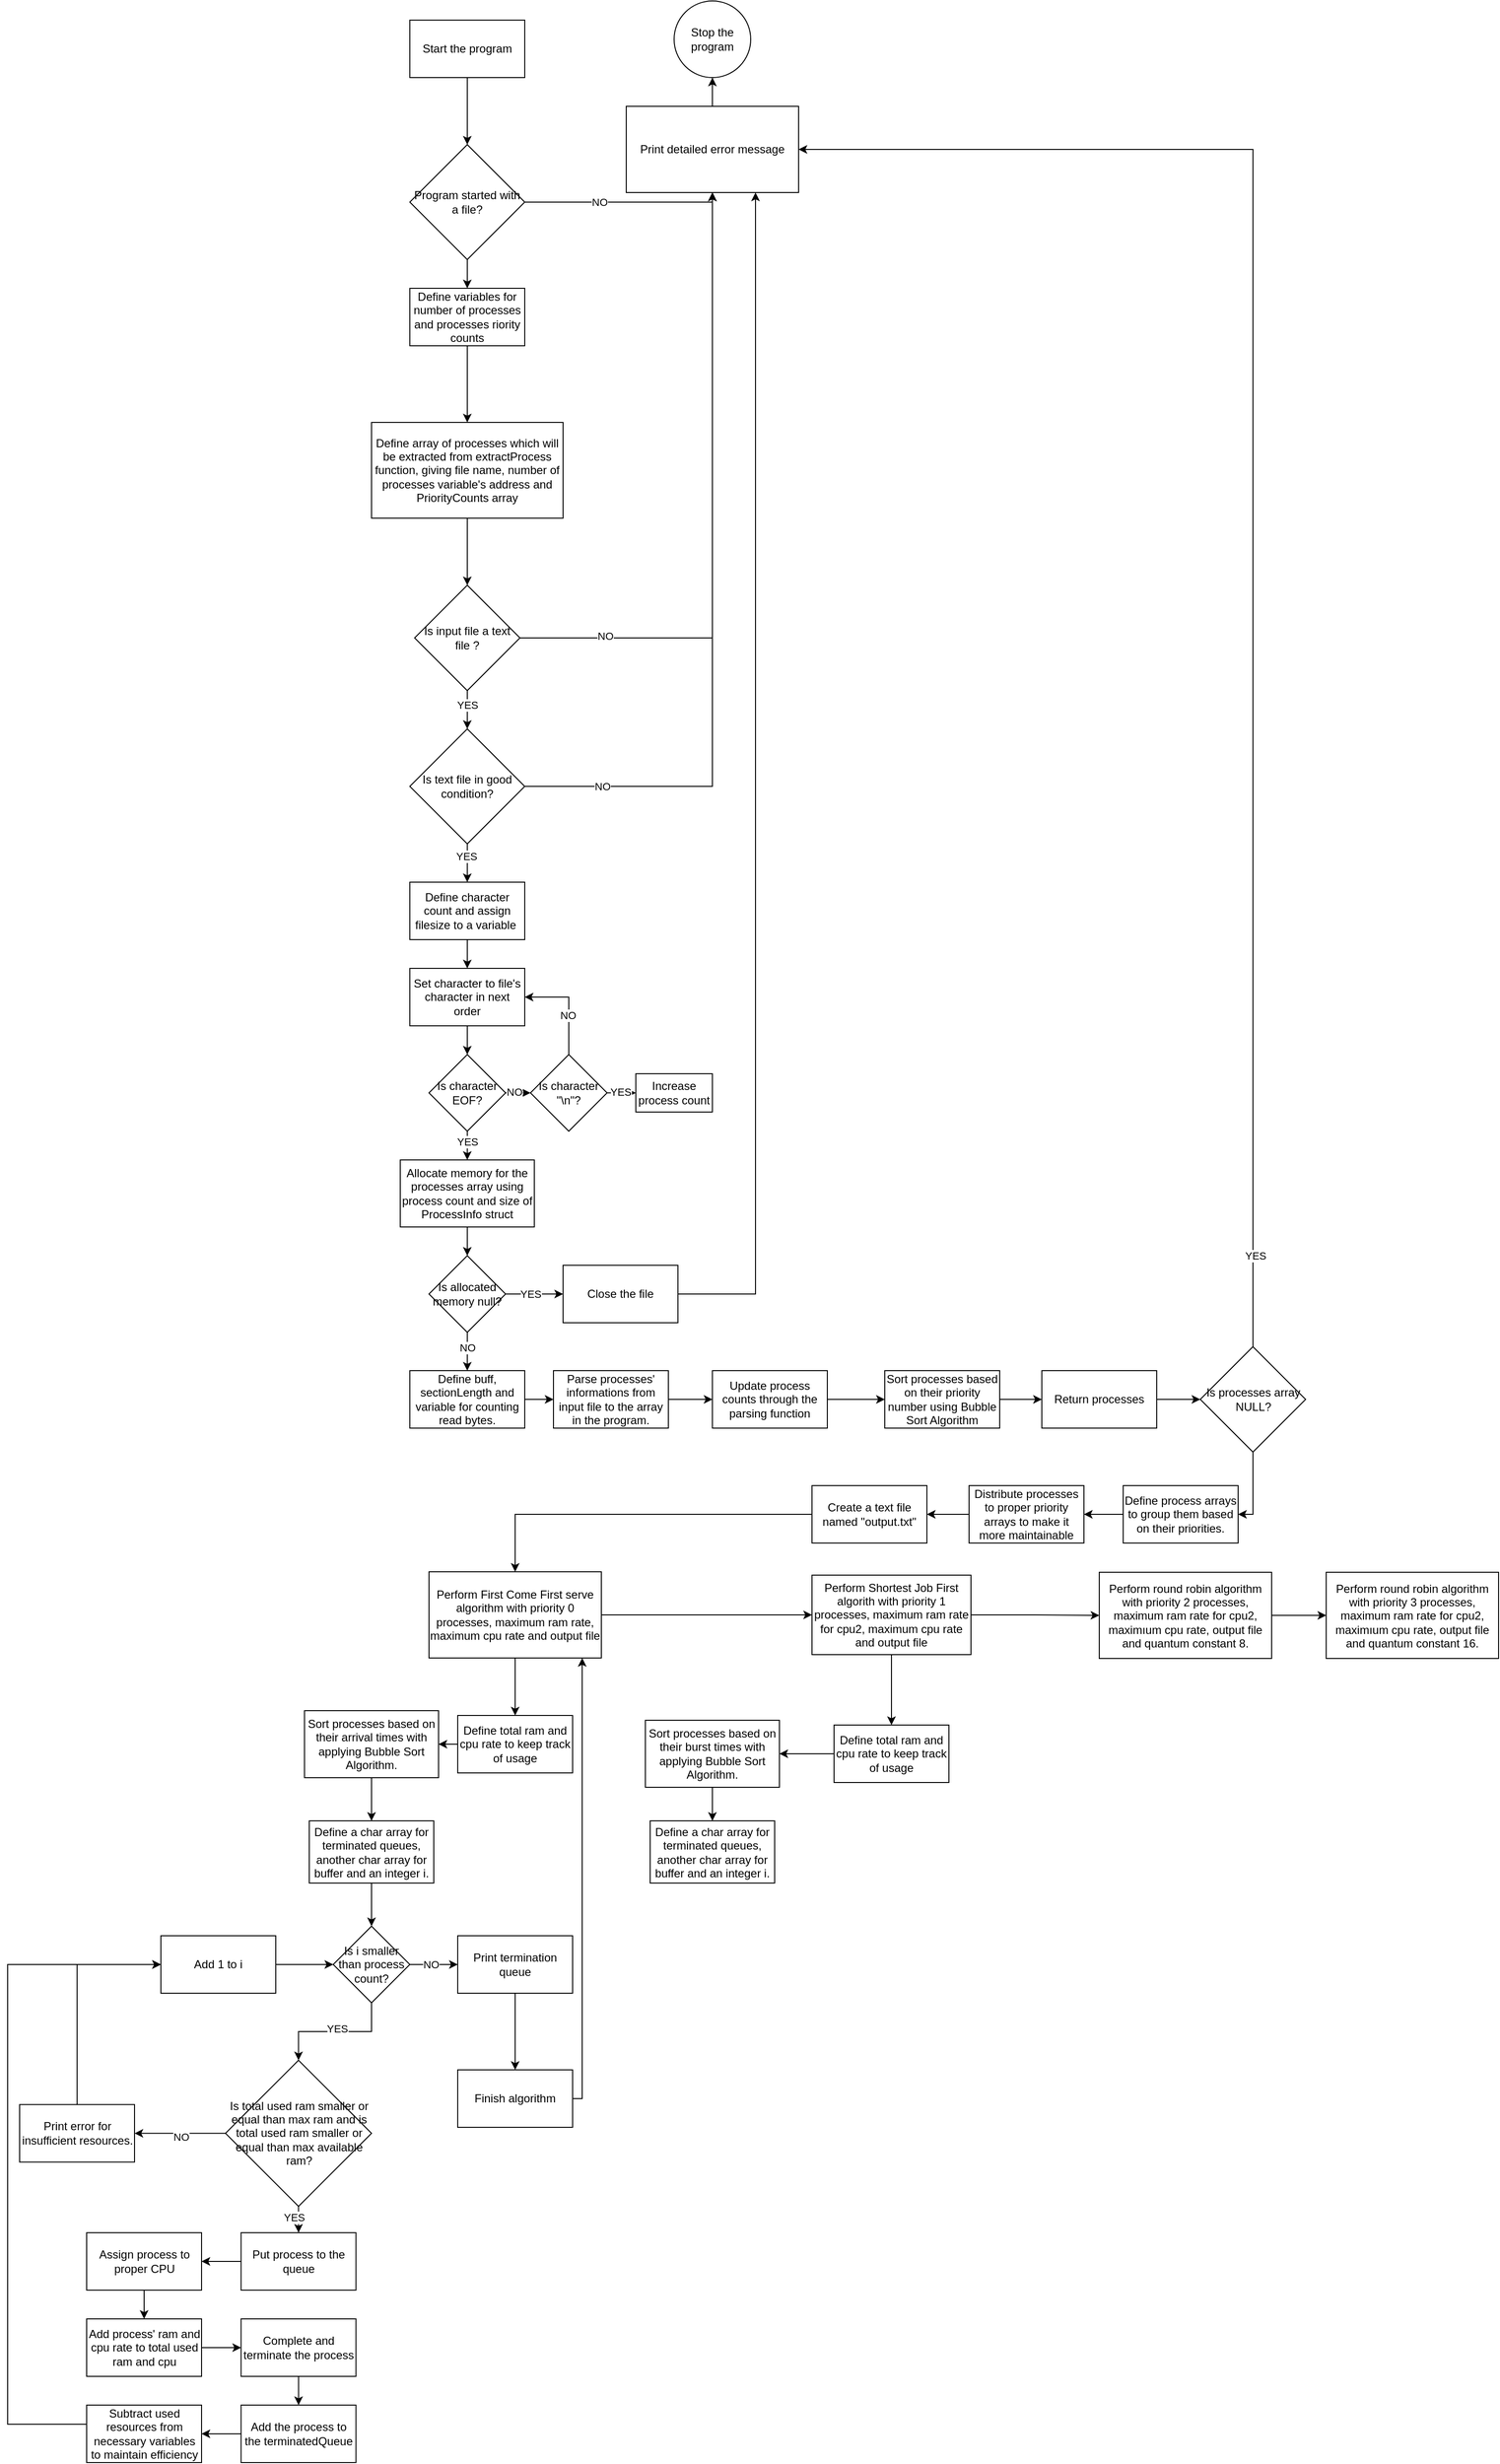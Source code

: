 <mxfile version="24.4.0" type="device">
  <diagram name="Page-1" id="S_q_hAhe5GKeTH7Nttn9">
    <mxGraphModel dx="1585" dy="937" grid="1" gridSize="10" guides="1" tooltips="1" connect="1" arrows="1" fold="1" page="1" pageScale="1" pageWidth="827" pageHeight="1169" math="0" shadow="0">
      <root>
        <mxCell id="0" />
        <mxCell id="1" parent="0" />
        <mxCell id="8O5WfbR8zbWffjnatt95-4" value="" style="edgeStyle=orthogonalEdgeStyle;rounded=0;orthogonalLoop=1;jettySize=auto;html=1;" parent="1" source="8O5WfbR8zbWffjnatt95-1" target="8O5WfbR8zbWffjnatt95-3" edge="1">
          <mxGeometry relative="1" as="geometry" />
        </mxCell>
        <mxCell id="8O5WfbR8zbWffjnatt95-1" value="Start the program" style="rounded=0;whiteSpace=wrap;html=1;" parent="1" vertex="1">
          <mxGeometry x="360" y="40" width="120" height="60" as="geometry" />
        </mxCell>
        <mxCell id="8O5WfbR8zbWffjnatt95-9" value="" style="edgeStyle=orthogonalEdgeStyle;rounded=0;orthogonalLoop=1;jettySize=auto;html=1;" parent="1" source="8O5WfbR8zbWffjnatt95-3" target="8O5WfbR8zbWffjnatt95-8" edge="1">
          <mxGeometry relative="1" as="geometry" />
        </mxCell>
        <mxCell id="8O5WfbR8zbWffjnatt95-64" style="edgeStyle=orthogonalEdgeStyle;rounded=0;orthogonalLoop=1;jettySize=auto;html=1;entryX=0.5;entryY=1;entryDx=0;entryDy=0;" parent="1" source="8O5WfbR8zbWffjnatt95-3" target="8O5WfbR8zbWffjnatt95-62" edge="1">
          <mxGeometry relative="1" as="geometry">
            <Array as="points">
              <mxPoint x="676" y="230" />
            </Array>
          </mxGeometry>
        </mxCell>
        <mxCell id="8O5WfbR8zbWffjnatt95-65" value="NO" style="edgeLabel;html=1;align=center;verticalAlign=middle;resizable=0;points=[];" parent="8O5WfbR8zbWffjnatt95-64" vertex="1" connectable="0">
          <mxGeometry x="-0.243" relative="1" as="geometry">
            <mxPoint as="offset" />
          </mxGeometry>
        </mxCell>
        <mxCell id="8O5WfbR8zbWffjnatt95-3" value="Program started with a file?" style="rhombus;whiteSpace=wrap;html=1;rounded=0;" parent="1" vertex="1">
          <mxGeometry x="360" y="170" width="120" height="120" as="geometry" />
        </mxCell>
        <mxCell id="8O5WfbR8zbWffjnatt95-11" value="" style="edgeStyle=orthogonalEdgeStyle;rounded=0;orthogonalLoop=1;jettySize=auto;html=1;" parent="1" source="8O5WfbR8zbWffjnatt95-8" target="8O5WfbR8zbWffjnatt95-10" edge="1">
          <mxGeometry relative="1" as="geometry" />
        </mxCell>
        <mxCell id="8O5WfbR8zbWffjnatt95-8" value="Define variables for number of processes and processes riority counts" style="whiteSpace=wrap;html=1;rounded=0;" parent="1" vertex="1">
          <mxGeometry x="360" y="320" width="120" height="60" as="geometry" />
        </mxCell>
        <mxCell id="8O5WfbR8zbWffjnatt95-13" value="" style="edgeStyle=orthogonalEdgeStyle;rounded=0;orthogonalLoop=1;jettySize=auto;html=1;" parent="1" source="8O5WfbR8zbWffjnatt95-10" target="8O5WfbR8zbWffjnatt95-12" edge="1">
          <mxGeometry relative="1" as="geometry" />
        </mxCell>
        <mxCell id="8O5WfbR8zbWffjnatt95-10" value="Define array of processes which will be extracted from extractProcess function, giving file name, number of processes variable&#39;s address and PriorityCounts array" style="whiteSpace=wrap;html=1;rounded=0;" parent="1" vertex="1">
          <mxGeometry x="320" y="460" width="200" height="100" as="geometry" />
        </mxCell>
        <mxCell id="8O5WfbR8zbWffjnatt95-17" value="" style="edgeStyle=orthogonalEdgeStyle;rounded=0;orthogonalLoop=1;jettySize=auto;html=1;entryX=0.5;entryY=1;entryDx=0;entryDy=0;" parent="1" source="8O5WfbR8zbWffjnatt95-12" target="8O5WfbR8zbWffjnatt95-62" edge="1">
          <mxGeometry relative="1" as="geometry">
            <mxPoint x="506" y="690" as="targetPoint" />
          </mxGeometry>
        </mxCell>
        <mxCell id="xDgsFRM5nRUjccw4thwC-38" value="NO" style="edgeLabel;html=1;align=center;verticalAlign=middle;resizable=0;points=[];" vertex="1" connectable="0" parent="8O5WfbR8zbWffjnatt95-17">
          <mxGeometry x="-0.735" y="2" relative="1" as="geometry">
            <mxPoint x="1" as="offset" />
          </mxGeometry>
        </mxCell>
        <mxCell id="8O5WfbR8zbWffjnatt95-21" value="" style="edgeStyle=orthogonalEdgeStyle;rounded=0;orthogonalLoop=1;jettySize=auto;html=1;" parent="1" source="8O5WfbR8zbWffjnatt95-12" target="8O5WfbR8zbWffjnatt95-20" edge="1">
          <mxGeometry relative="1" as="geometry" />
        </mxCell>
        <mxCell id="8O5WfbR8zbWffjnatt95-29" value="YES" style="edgeLabel;html=1;align=center;verticalAlign=middle;resizable=0;points=[];" parent="8O5WfbR8zbWffjnatt95-21" vertex="1" connectable="0">
          <mxGeometry x="-0.271" y="-5" relative="1" as="geometry">
            <mxPoint x="5" as="offset" />
          </mxGeometry>
        </mxCell>
        <mxCell id="8O5WfbR8zbWffjnatt95-12" value="Is input file a text file ?" style="rhombus;whiteSpace=wrap;html=1;rounded=0;" parent="1" vertex="1">
          <mxGeometry x="365" y="630" width="110" height="110" as="geometry" />
        </mxCell>
        <mxCell id="8O5WfbR8zbWffjnatt95-24" value="" style="edgeStyle=orthogonalEdgeStyle;rounded=0;orthogonalLoop=1;jettySize=auto;html=1;entryX=0.5;entryY=1;entryDx=0;entryDy=0;exitX=1;exitY=0.5;exitDx=0;exitDy=0;" parent="1" source="8O5WfbR8zbWffjnatt95-20" target="8O5WfbR8zbWffjnatt95-62" edge="1">
          <mxGeometry relative="1" as="geometry">
            <mxPoint x="506" y="835" as="targetPoint" />
            <Array as="points">
              <mxPoint x="676" y="840" />
            </Array>
          </mxGeometry>
        </mxCell>
        <mxCell id="8O5WfbR8zbWffjnatt95-26" value="NO" style="edgeLabel;html=1;align=center;verticalAlign=middle;resizable=0;points=[];" parent="8O5WfbR8zbWffjnatt95-24" vertex="1" connectable="0">
          <mxGeometry x="-0.625" relative="1" as="geometry">
            <mxPoint x="-72" as="offset" />
          </mxGeometry>
        </mxCell>
        <mxCell id="8O5WfbR8zbWffjnatt95-31" value="" style="edgeStyle=orthogonalEdgeStyle;rounded=0;orthogonalLoop=1;jettySize=auto;html=1;" parent="1" source="8O5WfbR8zbWffjnatt95-20" target="8O5WfbR8zbWffjnatt95-30" edge="1">
          <mxGeometry relative="1" as="geometry" />
        </mxCell>
        <mxCell id="8O5WfbR8zbWffjnatt95-32" value="YES" style="edgeLabel;html=1;align=center;verticalAlign=middle;resizable=0;points=[];" parent="8O5WfbR8zbWffjnatt95-31" vertex="1" connectable="0">
          <mxGeometry x="-0.38" y="-1" relative="1" as="geometry">
            <mxPoint as="offset" />
          </mxGeometry>
        </mxCell>
        <mxCell id="8O5WfbR8zbWffjnatt95-20" value="Is text file in good condition?" style="rhombus;whiteSpace=wrap;html=1;rounded=0;" parent="1" vertex="1">
          <mxGeometry x="360" y="780" width="120" height="120" as="geometry" />
        </mxCell>
        <mxCell id="8O5WfbR8zbWffjnatt95-5" value="Stop the program" style="ellipse;whiteSpace=wrap;html=1;rounded=0;" parent="1" vertex="1">
          <mxGeometry x="636" y="20" width="80" height="80" as="geometry" />
        </mxCell>
        <mxCell id="8O5WfbR8zbWffjnatt95-42" value="" style="edgeStyle=orthogonalEdgeStyle;rounded=0;orthogonalLoop=1;jettySize=auto;html=1;" parent="1" source="8O5WfbR8zbWffjnatt95-30" target="8O5WfbR8zbWffjnatt95-41" edge="1">
          <mxGeometry relative="1" as="geometry" />
        </mxCell>
        <mxCell id="8O5WfbR8zbWffjnatt95-30" value="Define character count and assign filesize to a variable&amp;nbsp;" style="whiteSpace=wrap;html=1;rounded=0;" parent="1" vertex="1">
          <mxGeometry x="360" y="940" width="120" height="60" as="geometry" />
        </mxCell>
        <mxCell id="8O5WfbR8zbWffjnatt95-44" value="" style="edgeStyle=orthogonalEdgeStyle;rounded=0;orthogonalLoop=1;jettySize=auto;html=1;" parent="1" source="8O5WfbR8zbWffjnatt95-41" target="8O5WfbR8zbWffjnatt95-43" edge="1">
          <mxGeometry relative="1" as="geometry" />
        </mxCell>
        <mxCell id="8O5WfbR8zbWffjnatt95-41" value="Set character to file&#39;s character in next order" style="whiteSpace=wrap;html=1;rounded=0;" parent="1" vertex="1">
          <mxGeometry x="360" y="1030" width="120" height="60" as="geometry" />
        </mxCell>
        <mxCell id="8O5WfbR8zbWffjnatt95-46" value="" style="edgeStyle=orthogonalEdgeStyle;rounded=0;orthogonalLoop=1;jettySize=auto;html=1;" parent="1" source="8O5WfbR8zbWffjnatt95-43" target="8O5WfbR8zbWffjnatt95-45" edge="1">
          <mxGeometry relative="1" as="geometry" />
        </mxCell>
        <mxCell id="8O5WfbR8zbWffjnatt95-49" value="NO" style="edgeLabel;html=1;align=center;verticalAlign=middle;resizable=0;points=[];" parent="8O5WfbR8zbWffjnatt95-46" vertex="1" connectable="0">
          <mxGeometry x="0.377" y="1" relative="1" as="geometry">
            <mxPoint as="offset" />
          </mxGeometry>
        </mxCell>
        <mxCell id="8O5WfbR8zbWffjnatt95-54" value="" style="edgeStyle=orthogonalEdgeStyle;rounded=0;orthogonalLoop=1;jettySize=auto;html=1;entryX=0.5;entryY=0;entryDx=0;entryDy=0;" parent="1" source="8O5WfbR8zbWffjnatt95-43" target="8O5WfbR8zbWffjnatt95-53" edge="1">
          <mxGeometry relative="1" as="geometry">
            <mxPoint x="420" y="1240" as="targetPoint" />
          </mxGeometry>
        </mxCell>
        <mxCell id="8O5WfbR8zbWffjnatt95-55" value="YES" style="edgeLabel;html=1;align=center;verticalAlign=middle;resizable=0;points=[];" parent="8O5WfbR8zbWffjnatt95-54" vertex="1" connectable="0">
          <mxGeometry x="-0.258" relative="1" as="geometry">
            <mxPoint y="-8" as="offset" />
          </mxGeometry>
        </mxCell>
        <mxCell id="8O5WfbR8zbWffjnatt95-43" value="Is character EOF?" style="rhombus;whiteSpace=wrap;html=1;rounded=0;" parent="1" vertex="1">
          <mxGeometry x="380" y="1120" width="80" height="80" as="geometry" />
        </mxCell>
        <mxCell id="8O5WfbR8zbWffjnatt95-47" style="edgeStyle=orthogonalEdgeStyle;rounded=0;orthogonalLoop=1;jettySize=auto;html=1;entryX=1;entryY=0.5;entryDx=0;entryDy=0;" parent="1" source="8O5WfbR8zbWffjnatt95-45" target="8O5WfbR8zbWffjnatt95-41" edge="1">
          <mxGeometry relative="1" as="geometry">
            <Array as="points">
              <mxPoint x="526" y="1060" />
            </Array>
          </mxGeometry>
        </mxCell>
        <mxCell id="8O5WfbR8zbWffjnatt95-48" value="NO" style="edgeLabel;html=1;align=center;verticalAlign=middle;resizable=0;points=[];" parent="8O5WfbR8zbWffjnatt95-47" vertex="1" connectable="0">
          <mxGeometry x="-0.221" y="1" relative="1" as="geometry">
            <mxPoint as="offset" />
          </mxGeometry>
        </mxCell>
        <mxCell id="8O5WfbR8zbWffjnatt95-51" value="" style="edgeStyle=orthogonalEdgeStyle;rounded=0;orthogonalLoop=1;jettySize=auto;html=1;" parent="1" source="8O5WfbR8zbWffjnatt95-45" target="8O5WfbR8zbWffjnatt95-50" edge="1">
          <mxGeometry relative="1" as="geometry" />
        </mxCell>
        <mxCell id="8O5WfbR8zbWffjnatt95-52" value="YES" style="edgeLabel;html=1;align=center;verticalAlign=middle;resizable=0;points=[];" parent="8O5WfbR8zbWffjnatt95-51" vertex="1" connectable="0">
          <mxGeometry x="-0.467" y="1" relative="1" as="geometry">
            <mxPoint as="offset" />
          </mxGeometry>
        </mxCell>
        <mxCell id="8O5WfbR8zbWffjnatt95-45" value="Is character &quot;\n&quot;?" style="rhombus;whiteSpace=wrap;html=1;rounded=0;" parent="1" vertex="1">
          <mxGeometry x="486" y="1120" width="80" height="80" as="geometry" />
        </mxCell>
        <mxCell id="8O5WfbR8zbWffjnatt95-50" value="Increase process count" style="whiteSpace=wrap;html=1;rounded=0;" parent="1" vertex="1">
          <mxGeometry x="596" y="1140" width="80" height="40" as="geometry" />
        </mxCell>
        <mxCell id="8O5WfbR8zbWffjnatt95-57" value="" style="edgeStyle=orthogonalEdgeStyle;rounded=0;orthogonalLoop=1;jettySize=auto;html=1;" parent="1" source="8O5WfbR8zbWffjnatt95-53" target="8O5WfbR8zbWffjnatt95-56" edge="1">
          <mxGeometry relative="1" as="geometry" />
        </mxCell>
        <mxCell id="8O5WfbR8zbWffjnatt95-53" value="Allocate memory for the processes array using process count and size of ProcessInfo struct" style="whiteSpace=wrap;html=1;rounded=0;" parent="1" vertex="1">
          <mxGeometry x="350" y="1230" width="140" height="70" as="geometry" />
        </mxCell>
        <mxCell id="8O5WfbR8zbWffjnatt95-59" value="" style="edgeStyle=orthogonalEdgeStyle;rounded=0;orthogonalLoop=1;jettySize=auto;html=1;" parent="1" source="8O5WfbR8zbWffjnatt95-56" target="8O5WfbR8zbWffjnatt95-58" edge="1">
          <mxGeometry relative="1" as="geometry" />
        </mxCell>
        <mxCell id="8O5WfbR8zbWffjnatt95-61" value="YES" style="edgeLabel;html=1;align=center;verticalAlign=middle;resizable=0;points=[];" parent="8O5WfbR8zbWffjnatt95-59" vertex="1" connectable="0">
          <mxGeometry x="-0.333" y="3" relative="1" as="geometry">
            <mxPoint x="6" y="3" as="offset" />
          </mxGeometry>
        </mxCell>
        <mxCell id="8O5WfbR8zbWffjnatt95-67" value="" style="edgeStyle=orthogonalEdgeStyle;rounded=0;orthogonalLoop=1;jettySize=auto;html=1;" parent="1" source="8O5WfbR8zbWffjnatt95-56" target="8O5WfbR8zbWffjnatt95-66" edge="1">
          <mxGeometry relative="1" as="geometry" />
        </mxCell>
        <mxCell id="8O5WfbR8zbWffjnatt95-68" value="NO" style="edgeLabel;html=1;align=center;verticalAlign=middle;resizable=0;points=[];" parent="8O5WfbR8zbWffjnatt95-67" vertex="1" connectable="0">
          <mxGeometry x="-0.19" relative="1" as="geometry">
            <mxPoint as="offset" />
          </mxGeometry>
        </mxCell>
        <mxCell id="8O5WfbR8zbWffjnatt95-56" value="Is allocated memory null?" style="rhombus;whiteSpace=wrap;html=1;rounded=0;" parent="1" vertex="1">
          <mxGeometry x="380" y="1330" width="80" height="80" as="geometry" />
        </mxCell>
        <mxCell id="8O5WfbR8zbWffjnatt95-60" style="edgeStyle=orthogonalEdgeStyle;rounded=0;orthogonalLoop=1;jettySize=auto;html=1;entryX=0.75;entryY=1;entryDx=0;entryDy=0;" parent="1" source="8O5WfbR8zbWffjnatt95-58" target="8O5WfbR8zbWffjnatt95-62" edge="1">
          <mxGeometry relative="1" as="geometry">
            <mxPoint x="686" y="220" as="targetPoint" />
            <Array as="points">
              <mxPoint x="721" y="1370" />
            </Array>
          </mxGeometry>
        </mxCell>
        <mxCell id="8O5WfbR8zbWffjnatt95-58" value="Close the file" style="whiteSpace=wrap;html=1;rounded=0;" parent="1" vertex="1">
          <mxGeometry x="520" y="1340" width="120" height="60" as="geometry" />
        </mxCell>
        <mxCell id="8O5WfbR8zbWffjnatt95-63" style="edgeStyle=orthogonalEdgeStyle;rounded=0;orthogonalLoop=1;jettySize=auto;html=1;entryX=0.5;entryY=1;entryDx=0;entryDy=0;" parent="1" source="8O5WfbR8zbWffjnatt95-62" target="8O5WfbR8zbWffjnatt95-5" edge="1">
          <mxGeometry relative="1" as="geometry" />
        </mxCell>
        <mxCell id="8O5WfbR8zbWffjnatt95-62" value="Print detailed error message" style="rounded=0;whiteSpace=wrap;html=1;" parent="1" vertex="1">
          <mxGeometry x="586" y="130" width="180" height="90" as="geometry" />
        </mxCell>
        <mxCell id="z-P7e2UidqStnOpTgpDv-2" value="" style="edgeStyle=orthogonalEdgeStyle;rounded=0;orthogonalLoop=1;jettySize=auto;html=1;" parent="1" source="8O5WfbR8zbWffjnatt95-66" target="z-P7e2UidqStnOpTgpDv-1" edge="1">
          <mxGeometry relative="1" as="geometry" />
        </mxCell>
        <mxCell id="8O5WfbR8zbWffjnatt95-66" value="Define buff, sectionLength and variable for counting read bytes." style="whiteSpace=wrap;html=1;rounded=0;" parent="1" vertex="1">
          <mxGeometry x="360" y="1450" width="120" height="60" as="geometry" />
        </mxCell>
        <mxCell id="z-P7e2UidqStnOpTgpDv-4" value="" style="edgeStyle=orthogonalEdgeStyle;rounded=0;orthogonalLoop=1;jettySize=auto;html=1;" parent="1" source="z-P7e2UidqStnOpTgpDv-1" target="z-P7e2UidqStnOpTgpDv-3" edge="1">
          <mxGeometry relative="1" as="geometry" />
        </mxCell>
        <mxCell id="z-P7e2UidqStnOpTgpDv-1" value="Parse processes&#39; informations from input file to the array in the program." style="whiteSpace=wrap;html=1;rounded=0;" parent="1" vertex="1">
          <mxGeometry x="510" y="1450" width="120" height="60" as="geometry" />
        </mxCell>
        <mxCell id="z-P7e2UidqStnOpTgpDv-6" value="" style="edgeStyle=orthogonalEdgeStyle;rounded=0;orthogonalLoop=1;jettySize=auto;html=1;" parent="1" source="z-P7e2UidqStnOpTgpDv-3" target="z-P7e2UidqStnOpTgpDv-5" edge="1">
          <mxGeometry relative="1" as="geometry" />
        </mxCell>
        <mxCell id="z-P7e2UidqStnOpTgpDv-3" value="Update process counts through the parsing function" style="whiteSpace=wrap;html=1;rounded=0;" parent="1" vertex="1">
          <mxGeometry x="676" y="1450" width="120" height="60" as="geometry" />
        </mxCell>
        <mxCell id="z-P7e2UidqStnOpTgpDv-8" value="" style="edgeStyle=orthogonalEdgeStyle;rounded=0;orthogonalLoop=1;jettySize=auto;html=1;" parent="1" source="z-P7e2UidqStnOpTgpDv-5" target="z-P7e2UidqStnOpTgpDv-7" edge="1">
          <mxGeometry relative="1" as="geometry" />
        </mxCell>
        <mxCell id="z-P7e2UidqStnOpTgpDv-5" value="Sort processes based on their priority number using Bubble Sort Algorithm" style="whiteSpace=wrap;html=1;rounded=0;" parent="1" vertex="1">
          <mxGeometry x="856" y="1450" width="120" height="60" as="geometry" />
        </mxCell>
        <mxCell id="z-P7e2UidqStnOpTgpDv-10" value="" style="edgeStyle=orthogonalEdgeStyle;rounded=0;orthogonalLoop=1;jettySize=auto;html=1;" parent="1" source="z-P7e2UidqStnOpTgpDv-7" target="z-P7e2UidqStnOpTgpDv-9" edge="1">
          <mxGeometry relative="1" as="geometry" />
        </mxCell>
        <mxCell id="z-P7e2UidqStnOpTgpDv-7" value="Return processes" style="whiteSpace=wrap;html=1;rounded=0;" parent="1" vertex="1">
          <mxGeometry x="1020" y="1450" width="120" height="60" as="geometry" />
        </mxCell>
        <mxCell id="z-P7e2UidqStnOpTgpDv-11" style="edgeStyle=orthogonalEdgeStyle;rounded=0;orthogonalLoop=1;jettySize=auto;html=1;entryX=1;entryY=0.5;entryDx=0;entryDy=0;" parent="1" source="z-P7e2UidqStnOpTgpDv-9" target="8O5WfbR8zbWffjnatt95-62" edge="1">
          <mxGeometry relative="1" as="geometry">
            <mxPoint x="810" y="175" as="targetPoint" />
            <Array as="points">
              <mxPoint x="1241" y="175" />
            </Array>
          </mxGeometry>
        </mxCell>
        <mxCell id="z-P7e2UidqStnOpTgpDv-12" value="YES" style="edgeLabel;html=1;align=center;verticalAlign=middle;resizable=0;points=[];" parent="z-P7e2UidqStnOpTgpDv-11" vertex="1" connectable="0">
          <mxGeometry x="-0.889" y="-2" relative="1" as="geometry">
            <mxPoint as="offset" />
          </mxGeometry>
        </mxCell>
        <mxCell id="z-P7e2UidqStnOpTgpDv-14" value="" style="edgeStyle=orthogonalEdgeStyle;rounded=0;orthogonalLoop=1;jettySize=auto;html=1;" parent="1" source="z-P7e2UidqStnOpTgpDv-9" target="z-P7e2UidqStnOpTgpDv-13" edge="1">
          <mxGeometry relative="1" as="geometry">
            <Array as="points">
              <mxPoint x="1241" y="1600" />
              <mxPoint x="1165" y="1600" />
            </Array>
          </mxGeometry>
        </mxCell>
        <mxCell id="z-P7e2UidqStnOpTgpDv-9" value="Is processes array NULL?" style="rhombus;whiteSpace=wrap;html=1;rounded=0;" parent="1" vertex="1">
          <mxGeometry x="1185.5" y="1425" width="110" height="110" as="geometry" />
        </mxCell>
        <mxCell id="z-P7e2UidqStnOpTgpDv-16" value="" style="edgeStyle=orthogonalEdgeStyle;rounded=0;orthogonalLoop=1;jettySize=auto;html=1;" parent="1" source="z-P7e2UidqStnOpTgpDv-13" target="z-P7e2UidqStnOpTgpDv-15" edge="1">
          <mxGeometry relative="1" as="geometry" />
        </mxCell>
        <mxCell id="z-P7e2UidqStnOpTgpDv-13" value="Define process arrays to group them based on their priorities." style="whiteSpace=wrap;html=1;rounded=0;" parent="1" vertex="1">
          <mxGeometry x="1105" y="1570" width="120" height="60" as="geometry" />
        </mxCell>
        <mxCell id="z-P7e2UidqStnOpTgpDv-18" value="" style="edgeStyle=orthogonalEdgeStyle;rounded=0;orthogonalLoop=1;jettySize=auto;html=1;" parent="1" source="z-P7e2UidqStnOpTgpDv-15" target="z-P7e2UidqStnOpTgpDv-17" edge="1">
          <mxGeometry relative="1" as="geometry" />
        </mxCell>
        <mxCell id="z-P7e2UidqStnOpTgpDv-15" value="Distribute processes to proper priority arrays to make it more maintainable" style="whiteSpace=wrap;html=1;rounded=0;" parent="1" vertex="1">
          <mxGeometry x="944" y="1570" width="120" height="60" as="geometry" />
        </mxCell>
        <mxCell id="z-P7e2UidqStnOpTgpDv-20" value="" style="edgeStyle=orthogonalEdgeStyle;rounded=0;orthogonalLoop=1;jettySize=auto;html=1;" parent="1" source="z-P7e2UidqStnOpTgpDv-17" target="z-P7e2UidqStnOpTgpDv-19" edge="1">
          <mxGeometry relative="1" as="geometry" />
        </mxCell>
        <mxCell id="z-P7e2UidqStnOpTgpDv-17" value="Create a text file named &quot;output.txt&quot;" style="whiteSpace=wrap;html=1;rounded=0;" parent="1" vertex="1">
          <mxGeometry x="780" y="1570" width="120" height="60" as="geometry" />
        </mxCell>
        <mxCell id="a6jRXviSZzTBCwNXgs7o-2" value="" style="edgeStyle=orthogonalEdgeStyle;rounded=0;orthogonalLoop=1;jettySize=auto;html=1;" parent="1" source="z-P7e2UidqStnOpTgpDv-19" target="a6jRXviSZzTBCwNXgs7o-1" edge="1">
          <mxGeometry relative="1" as="geometry" />
        </mxCell>
        <mxCell id="a6jRXviSZzTBCwNXgs7o-4" value="" style="edgeStyle=orthogonalEdgeStyle;rounded=0;orthogonalLoop=1;jettySize=auto;html=1;" parent="1" source="z-P7e2UidqStnOpTgpDv-19" target="a6jRXviSZzTBCwNXgs7o-3" edge="1">
          <mxGeometry relative="1" as="geometry" />
        </mxCell>
        <mxCell id="z-P7e2UidqStnOpTgpDv-19" value="Perform First Come First serve algorithm with priority 0 processes, maximum ram rate, maximum cpu rate and output file" style="whiteSpace=wrap;html=1;rounded=0;" parent="1" vertex="1">
          <mxGeometry x="380" y="1660" width="180" height="90" as="geometry" />
        </mxCell>
        <mxCell id="a6jRXviSZzTBCwNXgs7o-10" value="" style="edgeStyle=orthogonalEdgeStyle;rounded=0;orthogonalLoop=1;jettySize=auto;html=1;" parent="1" source="a6jRXviSZzTBCwNXgs7o-1" target="a6jRXviSZzTBCwNXgs7o-9" edge="1">
          <mxGeometry relative="1" as="geometry" />
        </mxCell>
        <mxCell id="a6jRXviSZzTBCwNXgs7o-1" value="Define total ram and cpu rate to keep track of usage" style="whiteSpace=wrap;html=1;rounded=0;" parent="1" vertex="1">
          <mxGeometry x="410" y="1810" width="120" height="60" as="geometry" />
        </mxCell>
        <mxCell id="a6jRXviSZzTBCwNXgs7o-6" value="" style="edgeStyle=orthogonalEdgeStyle;rounded=0;orthogonalLoop=1;jettySize=auto;html=1;" parent="1" source="a6jRXviSZzTBCwNXgs7o-3" target="a6jRXviSZzTBCwNXgs7o-5" edge="1">
          <mxGeometry relative="1" as="geometry" />
        </mxCell>
        <mxCell id="xDgsFRM5nRUjccw4thwC-37" value="" style="edgeStyle=orthogonalEdgeStyle;rounded=0;orthogonalLoop=1;jettySize=auto;html=1;" edge="1" parent="1" source="a6jRXviSZzTBCwNXgs7o-3" target="xDgsFRM5nRUjccw4thwC-36">
          <mxGeometry relative="1" as="geometry" />
        </mxCell>
        <mxCell id="a6jRXviSZzTBCwNXgs7o-3" value="Perform Shortest Job First algorith with priority 1 processes, maximum ram rate for cpu2, maximum cpu rate and output file" style="whiteSpace=wrap;html=1;rounded=0;" parent="1" vertex="1">
          <mxGeometry x="780" y="1663.5" width="166" height="83" as="geometry" />
        </mxCell>
        <mxCell id="a6jRXviSZzTBCwNXgs7o-8" style="edgeStyle=orthogonalEdgeStyle;rounded=0;orthogonalLoop=1;jettySize=auto;html=1;entryX=0;entryY=0.5;entryDx=0;entryDy=0;" parent="1" source="a6jRXviSZzTBCwNXgs7o-5" target="a6jRXviSZzTBCwNXgs7o-7" edge="1">
          <mxGeometry relative="1" as="geometry" />
        </mxCell>
        <mxCell id="a6jRXviSZzTBCwNXgs7o-5" value="Perform round robin algorithm with priority 2 processes, maximum ram rate for cpu2, maximıum cpu rate, output file and quantum constant 8." style="whiteSpace=wrap;html=1;rounded=0;" parent="1" vertex="1">
          <mxGeometry x="1080" y="1660.5" width="180" height="90" as="geometry" />
        </mxCell>
        <mxCell id="a6jRXviSZzTBCwNXgs7o-7" value="Perform round robin algorithm with priority 3 processes, maximum ram rate for cpu2, maximıum cpu rate, output file and quantum constant 16." style="whiteSpace=wrap;html=1;rounded=0;" parent="1" vertex="1">
          <mxGeometry x="1317" y="1660.5" width="180" height="90" as="geometry" />
        </mxCell>
        <mxCell id="a6jRXviSZzTBCwNXgs7o-13" value="" style="edgeStyle=orthogonalEdgeStyle;rounded=0;orthogonalLoop=1;jettySize=auto;html=1;" parent="1" source="a6jRXviSZzTBCwNXgs7o-9" target="a6jRXviSZzTBCwNXgs7o-12" edge="1">
          <mxGeometry relative="1" as="geometry" />
        </mxCell>
        <mxCell id="a6jRXviSZzTBCwNXgs7o-9" value="Sort processes based on their arrival times with applying Bubble Sort Algorithm." style="whiteSpace=wrap;html=1;rounded=0;" parent="1" vertex="1">
          <mxGeometry x="250" y="1805" width="140" height="70" as="geometry" />
        </mxCell>
        <mxCell id="xDgsFRM5nRUjccw4thwC-2" value="" style="edgeStyle=orthogonalEdgeStyle;rounded=0;orthogonalLoop=1;jettySize=auto;html=1;" edge="1" parent="1" source="a6jRXviSZzTBCwNXgs7o-12" target="xDgsFRM5nRUjccw4thwC-1">
          <mxGeometry relative="1" as="geometry" />
        </mxCell>
        <mxCell id="a6jRXviSZzTBCwNXgs7o-12" value="Define a char array for terminated queues, another char array for buffer and an integer i." style="whiteSpace=wrap;html=1;rounded=0;" parent="1" vertex="1">
          <mxGeometry x="255" y="1920" width="130" height="65" as="geometry" />
        </mxCell>
        <mxCell id="xDgsFRM5nRUjccw4thwC-6" value="" style="edgeStyle=orthogonalEdgeStyle;rounded=0;orthogonalLoop=1;jettySize=auto;html=1;" edge="1" parent="1" source="xDgsFRM5nRUjccw4thwC-1" target="xDgsFRM5nRUjccw4thwC-5">
          <mxGeometry relative="1" as="geometry" />
        </mxCell>
        <mxCell id="xDgsFRM5nRUjccw4thwC-27" value="YES" style="edgeLabel;html=1;align=center;verticalAlign=middle;resizable=0;points=[];" vertex="1" connectable="0" parent="xDgsFRM5nRUjccw4thwC-6">
          <mxGeometry x="-0.025" y="-3" relative="1" as="geometry">
            <mxPoint as="offset" />
          </mxGeometry>
        </mxCell>
        <mxCell id="xDgsFRM5nRUjccw4thwC-29" value="" style="edgeStyle=orthogonalEdgeStyle;rounded=0;orthogonalLoop=1;jettySize=auto;html=1;" edge="1" parent="1" source="xDgsFRM5nRUjccw4thwC-1" target="xDgsFRM5nRUjccw4thwC-28">
          <mxGeometry relative="1" as="geometry" />
        </mxCell>
        <mxCell id="xDgsFRM5nRUjccw4thwC-30" value="NO" style="edgeLabel;html=1;align=center;verticalAlign=middle;resizable=0;points=[];" vertex="1" connectable="0" parent="xDgsFRM5nRUjccw4thwC-29">
          <mxGeometry x="-0.147" relative="1" as="geometry">
            <mxPoint as="offset" />
          </mxGeometry>
        </mxCell>
        <mxCell id="xDgsFRM5nRUjccw4thwC-1" value="Is i smaller than process count?" style="rhombus;whiteSpace=wrap;html=1;rounded=0;" vertex="1" parent="1">
          <mxGeometry x="280" y="2030" width="80" height="80" as="geometry" />
        </mxCell>
        <mxCell id="xDgsFRM5nRUjccw4thwC-8" value="" style="edgeStyle=orthogonalEdgeStyle;rounded=0;orthogonalLoop=1;jettySize=auto;html=1;" edge="1" parent="1" source="xDgsFRM5nRUjccw4thwC-5" target="xDgsFRM5nRUjccw4thwC-7">
          <mxGeometry relative="1" as="geometry" />
        </mxCell>
        <mxCell id="xDgsFRM5nRUjccw4thwC-9" value="NO" style="edgeLabel;html=1;align=center;verticalAlign=middle;resizable=0;points=[];" vertex="1" connectable="0" parent="xDgsFRM5nRUjccw4thwC-8">
          <mxGeometry x="-0.02" y="3" relative="1" as="geometry">
            <mxPoint as="offset" />
          </mxGeometry>
        </mxCell>
        <mxCell id="xDgsFRM5nRUjccw4thwC-11" value="" style="edgeStyle=orthogonalEdgeStyle;rounded=0;orthogonalLoop=1;jettySize=auto;html=1;" edge="1" parent="1" source="xDgsFRM5nRUjccw4thwC-5" target="xDgsFRM5nRUjccw4thwC-10">
          <mxGeometry relative="1" as="geometry" />
        </mxCell>
        <mxCell id="xDgsFRM5nRUjccw4thwC-12" value="YES" style="edgeLabel;html=1;align=center;verticalAlign=middle;resizable=0;points=[];" vertex="1" connectable="0" parent="xDgsFRM5nRUjccw4thwC-11">
          <mxGeometry x="-0.207" y="-5" relative="1" as="geometry">
            <mxPoint as="offset" />
          </mxGeometry>
        </mxCell>
        <mxCell id="xDgsFRM5nRUjccw4thwC-5" value="Is total used ram smaller or equal than max ram and is total used ram smaller or equal than max available ram?" style="rhombus;whiteSpace=wrap;html=1;rounded=0;" vertex="1" parent="1">
          <mxGeometry x="167.5" y="2170" width="152.5" height="152.5" as="geometry" />
        </mxCell>
        <mxCell id="xDgsFRM5nRUjccw4thwC-25" style="edgeStyle=orthogonalEdgeStyle;rounded=0;orthogonalLoop=1;jettySize=auto;html=1;entryX=0;entryY=0.5;entryDx=0;entryDy=0;" edge="1" parent="1" source="xDgsFRM5nRUjccw4thwC-7" target="xDgsFRM5nRUjccw4thwC-23">
          <mxGeometry relative="1" as="geometry">
            <Array as="points">
              <mxPoint x="13" y="2070" />
              <mxPoint x="100" y="2070" />
            </Array>
          </mxGeometry>
        </mxCell>
        <mxCell id="xDgsFRM5nRUjccw4thwC-7" value="Print error for insufficient resources." style="whiteSpace=wrap;html=1;rounded=0;" vertex="1" parent="1">
          <mxGeometry x="-47.5" y="2216.25" width="120" height="60" as="geometry" />
        </mxCell>
        <mxCell id="xDgsFRM5nRUjccw4thwC-14" value="" style="edgeStyle=orthogonalEdgeStyle;rounded=0;orthogonalLoop=1;jettySize=auto;html=1;" edge="1" parent="1" source="xDgsFRM5nRUjccw4thwC-10" target="xDgsFRM5nRUjccw4thwC-13">
          <mxGeometry relative="1" as="geometry" />
        </mxCell>
        <mxCell id="xDgsFRM5nRUjccw4thwC-10" value="Put process to the queue" style="whiteSpace=wrap;html=1;rounded=0;" vertex="1" parent="1">
          <mxGeometry x="183.75" y="2350" width="120" height="60" as="geometry" />
        </mxCell>
        <mxCell id="xDgsFRM5nRUjccw4thwC-16" value="" style="edgeStyle=orthogonalEdgeStyle;rounded=0;orthogonalLoop=1;jettySize=auto;html=1;" edge="1" parent="1" source="xDgsFRM5nRUjccw4thwC-13" target="xDgsFRM5nRUjccw4thwC-15">
          <mxGeometry relative="1" as="geometry" />
        </mxCell>
        <mxCell id="xDgsFRM5nRUjccw4thwC-13" value="Assign process to proper CPU" style="whiteSpace=wrap;html=1;rounded=0;" vertex="1" parent="1">
          <mxGeometry x="22.5" y="2350" width="120" height="60" as="geometry" />
        </mxCell>
        <mxCell id="xDgsFRM5nRUjccw4thwC-18" value="" style="edgeStyle=orthogonalEdgeStyle;rounded=0;orthogonalLoop=1;jettySize=auto;html=1;" edge="1" parent="1" source="xDgsFRM5nRUjccw4thwC-15" target="xDgsFRM5nRUjccw4thwC-17">
          <mxGeometry relative="1" as="geometry" />
        </mxCell>
        <mxCell id="xDgsFRM5nRUjccw4thwC-15" value="Add process&#39; ram and cpu rate to total used ram and cpu" style="whiteSpace=wrap;html=1;rounded=0;" vertex="1" parent="1">
          <mxGeometry x="22.5" y="2440" width="120" height="60" as="geometry" />
        </mxCell>
        <mxCell id="xDgsFRM5nRUjccw4thwC-20" value="" style="edgeStyle=orthogonalEdgeStyle;rounded=0;orthogonalLoop=1;jettySize=auto;html=1;" edge="1" parent="1" source="xDgsFRM5nRUjccw4thwC-17" target="xDgsFRM5nRUjccw4thwC-19">
          <mxGeometry relative="1" as="geometry" />
        </mxCell>
        <mxCell id="xDgsFRM5nRUjccw4thwC-17" value="Complete and terminate the process" style="whiteSpace=wrap;html=1;rounded=0;" vertex="1" parent="1">
          <mxGeometry x="183.75" y="2440" width="120" height="60" as="geometry" />
        </mxCell>
        <mxCell id="xDgsFRM5nRUjccw4thwC-22" value="" style="edgeStyle=orthogonalEdgeStyle;rounded=0;orthogonalLoop=1;jettySize=auto;html=1;" edge="1" parent="1" source="xDgsFRM5nRUjccw4thwC-19" target="xDgsFRM5nRUjccw4thwC-21">
          <mxGeometry relative="1" as="geometry" />
        </mxCell>
        <mxCell id="xDgsFRM5nRUjccw4thwC-19" value="Add the process to the terminatedQueue" style="whiteSpace=wrap;html=1;rounded=0;" vertex="1" parent="1">
          <mxGeometry x="183.75" y="2530" width="120" height="60" as="geometry" />
        </mxCell>
        <mxCell id="xDgsFRM5nRUjccw4thwC-24" style="edgeStyle=orthogonalEdgeStyle;rounded=0;orthogonalLoop=1;jettySize=auto;html=1;entryX=0;entryY=0.5;entryDx=0;entryDy=0;exitX=0;exitY=0.5;exitDx=0;exitDy=0;" edge="1" parent="1" source="xDgsFRM5nRUjccw4thwC-21" target="xDgsFRM5nRUjccw4thwC-23">
          <mxGeometry relative="1" as="geometry">
            <mxPoint x="100" y="2480" as="targetPoint" />
            <Array as="points">
              <mxPoint x="23" y="2550" />
              <mxPoint x="-60" y="2550" />
              <mxPoint x="-60" y="2070" />
            </Array>
          </mxGeometry>
        </mxCell>
        <mxCell id="xDgsFRM5nRUjccw4thwC-21" value="Subtract used resources from necessary variables to maintain efficiency" style="whiteSpace=wrap;html=1;rounded=0;" vertex="1" parent="1">
          <mxGeometry x="22.5" y="2530" width="120" height="60" as="geometry" />
        </mxCell>
        <mxCell id="xDgsFRM5nRUjccw4thwC-26" style="edgeStyle=orthogonalEdgeStyle;rounded=0;orthogonalLoop=1;jettySize=auto;html=1;entryX=0;entryY=0.5;entryDx=0;entryDy=0;" edge="1" parent="1" source="xDgsFRM5nRUjccw4thwC-23" target="xDgsFRM5nRUjccw4thwC-1">
          <mxGeometry relative="1" as="geometry" />
        </mxCell>
        <mxCell id="xDgsFRM5nRUjccw4thwC-23" value="Add 1 to i" style="whiteSpace=wrap;html=1;rounded=0;" vertex="1" parent="1">
          <mxGeometry x="100" y="2040" width="120" height="60" as="geometry" />
        </mxCell>
        <mxCell id="xDgsFRM5nRUjccw4thwC-32" value="" style="edgeStyle=orthogonalEdgeStyle;rounded=0;orthogonalLoop=1;jettySize=auto;html=1;" edge="1" parent="1" source="xDgsFRM5nRUjccw4thwC-28" target="xDgsFRM5nRUjccw4thwC-31">
          <mxGeometry relative="1" as="geometry" />
        </mxCell>
        <mxCell id="xDgsFRM5nRUjccw4thwC-28" value="Print termination queue" style="whiteSpace=wrap;html=1;rounded=0;" vertex="1" parent="1">
          <mxGeometry x="410" y="2040" width="120" height="60" as="geometry" />
        </mxCell>
        <mxCell id="xDgsFRM5nRUjccw4thwC-33" style="edgeStyle=orthogonalEdgeStyle;rounded=0;orthogonalLoop=1;jettySize=auto;html=1;" edge="1" parent="1" source="xDgsFRM5nRUjccw4thwC-31" target="z-P7e2UidqStnOpTgpDv-19">
          <mxGeometry relative="1" as="geometry">
            <Array as="points">
              <mxPoint x="540" y="2210" />
            </Array>
          </mxGeometry>
        </mxCell>
        <mxCell id="xDgsFRM5nRUjccw4thwC-31" value="Finish algorithm" style="whiteSpace=wrap;html=1;rounded=0;" vertex="1" parent="1">
          <mxGeometry x="410" y="2180" width="120" height="60" as="geometry" />
        </mxCell>
        <mxCell id="xDgsFRM5nRUjccw4thwC-40" value="" style="edgeStyle=orthogonalEdgeStyle;rounded=0;orthogonalLoop=1;jettySize=auto;html=1;" edge="1" parent="1" source="xDgsFRM5nRUjccw4thwC-36" target="xDgsFRM5nRUjccw4thwC-39">
          <mxGeometry relative="1" as="geometry" />
        </mxCell>
        <mxCell id="xDgsFRM5nRUjccw4thwC-36" value="Define total ram and cpu rate to keep track of usage" style="whiteSpace=wrap;html=1;rounded=0;" vertex="1" parent="1">
          <mxGeometry x="803" y="1820" width="120" height="60" as="geometry" />
        </mxCell>
        <mxCell id="xDgsFRM5nRUjccw4thwC-42" style="edgeStyle=orthogonalEdgeStyle;rounded=0;orthogonalLoop=1;jettySize=auto;html=1;entryX=0.5;entryY=0;entryDx=0;entryDy=0;" edge="1" parent="1" source="xDgsFRM5nRUjccw4thwC-39" target="xDgsFRM5nRUjccw4thwC-41">
          <mxGeometry relative="1" as="geometry" />
        </mxCell>
        <mxCell id="xDgsFRM5nRUjccw4thwC-39" value="Sort processes based on their burst times with applying Bubble Sort Algorithm." style="whiteSpace=wrap;html=1;rounded=0;" vertex="1" parent="1">
          <mxGeometry x="606" y="1815" width="140" height="70" as="geometry" />
        </mxCell>
        <mxCell id="xDgsFRM5nRUjccw4thwC-41" value="Define a char array for terminated queues, another char array for buffer and an integer i." style="whiteSpace=wrap;html=1;rounded=0;" vertex="1" parent="1">
          <mxGeometry x="611" y="1920" width="130" height="65" as="geometry" />
        </mxCell>
      </root>
    </mxGraphModel>
  </diagram>
</mxfile>
